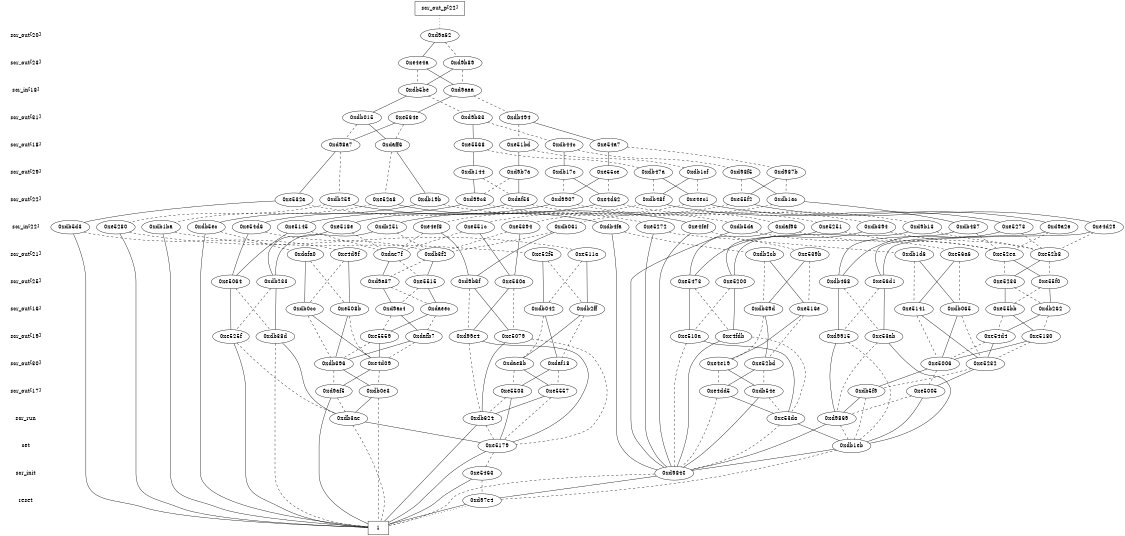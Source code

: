digraph "DD" {
size = "7.5,10"
center = true;
edge [dir = none];
{ node [shape = plaintext];
  edge [style = invis];
  "CONST NODES" [style = invis];
" scr_out[20] " -> " scr_out[23] " -> " scr_in[18] " -> " scr_out[31] " -> " scr_out[18] " -> " scr_out[29] " -> " scr_out[22] " -> " scr_in[22] " -> " scr_out[21] " -> " scr_out[25] " -> " scr_out[16] " -> " scr_out[19] " -> " scr_out[30] " -> " scr_out[17] " -> " scr_run " -> " set " -> " scr_init " -> " reset " -> "CONST NODES"; 
}
{ rank = same; node [shape = box]; edge [style = invis];
"  scr_out_p[22]  "; }
{ rank = same; " scr_out[20] ";
"0xd9a62";
}
{ rank = same; " scr_out[23] ";
"0xe4e4a";
"0xd9b89";
}
{ rank = same; " scr_in[18] ";
"0xdb5be";
"0xd9aaa";
}
{ rank = same; " scr_out[31] ";
"0xdb494";
"0xdb015";
"0xe564e";
"0xd9b83";
}
{ rank = same; " scr_out[18] ";
"0xe5568";
"0xe51bd";
"0xdb44c";
"0xdaff6";
"0xe54a7";
"0xd98a7";
}
{ rank = same; " scr_out[29] ";
"0xdb17c";
"0xdb144";
"0xdb1cf";
"0xd9b7a";
"0xd98f5";
"0xdb47a";
"0xe55ce";
"0xd987b";
}
{ rank = same; " scr_out[22] ";
"0xe532a";
"0xe55f2";
"0xd9907";
"0xdb48f";
"0xdb19b";
"0xdaf56";
"0xe4d62";
"0xe52a8";
"0xe4ec1";
"0xd99c3";
"0xdb259";
"0xdb1ac";
}
{ rank = same; " scr_in[22] ";
"0xdb4fa";
"0xd9b13";
"0xdb5d3";
"0xe54d6";
"0xdb5da";
"0xe5272";
"0xe5280";
"0xe4d29";
"0xe551c";
"0xdb487";
"0xe5394";
"0xe5273";
"0xe518e";
"0xdb251";
"0xdb1ba";
"0xdb5ec";
"0xe4ef8";
"0xe4fef";
"0xdaf96";
"0xe5251";
"0xdb061";
"0xe5145";
"0xd9a2a";
"0xdb394";
}
{ rank = same; " scr_out[21] ";
"0xe52ea";
"0xdb1d6";
"0xe52b8";
"0xe52f5";
"0xdb2cb";
"0xdafa0";
"0xdae7f";
"0xe4d9f";
"0xe56a6";
"0xe539b";
"0xdb3f2";
"0xe511a";
}
{ rank = same; " scr_out[25] ";
"0xdb468";
"0xd9a37";
"0xd9b6f";
"0xe5515";
"0xe56d1";
"0xe5064";
"0xe530a";
"0xe5233";
"0xdb233";
"0xe55f0";
"0xe5473";
"0xe5200";
}
{ rank = same; " scr_out[16] ";
"0xd9ac4";
"0xdaeec";
"0xdb39d";
"0xdb0cc";
"0xe55bb";
"0xdb042";
"0xe5141";
"0xe508b";
"0xe516e";
"0xdb065";
"0xdb2ff";
"0xdb262";
}
{ rank = same; " scr_out[19] ";
"0xd99e4";
"0xe525f";
"0xe510a";
"0xd9915";
"0xdb38d";
"0xe5559";
"0xe54d4";
"0xdafb7";
"0xe53ab";
"0xe4fdb";
"0xe5180";
"0xe5079";
}
{ rank = same; " scr_out[30] ";
"0xe4e19";
"0xdae8b";
"0xe52bd";
"0xe5006";
"0xdb396";
"0xdaf18";
"0xe4d09";
"0xe5232";
}
{ rank = same; " scr_out[17] ";
"0xe5503";
"0xd9af5";
"0xe4dd5";
"0xdb5f9";
"0xdb0e3";
"0xe5005";
"0xdb54e";
"0xe5557";
}
{ rank = same; " scr_run ";
"0xe53da";
"0xdb3ae";
"0xd9869";
"0xdb624";
}
{ rank = same; " set ";
"0xe5179";
"0xdb1eb";
}
{ rank = same; " scr_init ";
"0xe5463";
"0xd9840";
}
{ rank = same; " reset ";
"0xd97e4";
}
{ rank = same; "CONST NODES";
{ node [shape = box]; "0xd979d";
}
}
"  scr_out_p[22]  " -> "0xd9a62" [style = dotted];
"0xd9a62" -> "0xe4e4a";
"0xd9a62" -> "0xd9b89" [style = dashed];
"0xe4e4a" -> "0xd9aaa";
"0xe4e4a" -> "0xdb5be" [style = dashed];
"0xd9b89" -> "0xdb5be";
"0xd9b89" -> "0xd9aaa" [style = dashed];
"0xdb5be" -> "0xdb015";
"0xdb5be" -> "0xd9b83" [style = dashed];
"0xd9aaa" -> "0xe564e";
"0xd9aaa" -> "0xdb494" [style = dashed];
"0xdb494" -> "0xe54a7";
"0xdb494" -> "0xe51bd" [style = dashed];
"0xdb015" -> "0xdaff6";
"0xdb015" -> "0xd98a7" [style = dashed];
"0xe564e" -> "0xd98a7";
"0xe564e" -> "0xdaff6" [style = dashed];
"0xd9b83" -> "0xe5568";
"0xd9b83" -> "0xdb44c" [style = dashed];
"0xe5568" -> "0xdb144";
"0xe5568" -> "0xdb47a" [style = dashed];
"0xe51bd" -> "0xd9b7a";
"0xe51bd" -> "0xdb1cf" [style = dashed];
"0xdb44c" -> "0xdb17c";
"0xdb44c" -> "0xd98f5" [style = dashed];
"0xdaff6" -> "0xdb19b";
"0xdaff6" -> "0xe52a8" [style = dashed];
"0xe54a7" -> "0xe55ce";
"0xe54a7" -> "0xd987b" [style = dashed];
"0xd98a7" -> "0xe532a";
"0xd98a7" -> "0xdb259" [style = dashed];
"0xdb17c" -> "0xe4d62";
"0xdb17c" -> "0xd9907" [style = dashed];
"0xdb144" -> "0xd99c3";
"0xdb144" -> "0xdaf56" [style = dashed];
"0xdb1cf" -> "0xdb48f";
"0xdb1cf" -> "0xe4ec1" [style = dashed];
"0xd9b7a" -> "0xdaf56";
"0xd9b7a" -> "0xd99c3" [style = dashed];
"0xd98f5" -> "0xdb1ac";
"0xd98f5" -> "0xe55f2" [style = dashed];
"0xdb47a" -> "0xe4ec1";
"0xdb47a" -> "0xdb48f" [style = dashed];
"0xe55ce" -> "0xd9907";
"0xe55ce" -> "0xe4d62" [style = dashed];
"0xd987b" -> "0xe55f2";
"0xd987b" -> "0xdb1ac" [style = dashed];
"0xe532a" -> "0xdb5d3";
"0xe532a" -> "0xe5272" [style = dashed];
"0xe55f2" -> "0xe4d29";
"0xe55f2" -> "0xe551c" [style = dashed];
"0xd9907" -> "0xe5145";
"0xd9907" -> "0xd9b13" [style = dashed];
"0xdb48f" -> "0xe5273";
"0xdb48f" -> "0xe4ef8" [style = dashed];
"0xdb19b" -> "0xdb5ec";
"0xdb19b" -> "0xdb5da" [style = dashed];
"0xdaf56" -> "0xe518e";
"0xdaf56" -> "0xdb394" [style = dashed];
"0xe4d62" -> "0xdb251";
"0xe4d62" -> "0xdaf96" [style = dashed];
"0xe52a8" -> "0xdb4fa";
"0xe52a8" -> "0xdb1ba" [style = dashed];
"0xe4ec1" -> "0xd9a2a";
"0xe4ec1" -> "0xe5394" [style = dashed];
"0xd99c3" -> "0xe54d6";
"0xd99c3" -> "0xe5251" [style = dashed];
"0xdb259" -> "0xe4fef";
"0xdb259" -> "0xe5280" [style = dashed];
"0xdb1ac" -> "0xdb487";
"0xdb1ac" -> "0xdb061" [style = dashed];
"0xdb4fa" -> "0xd9840";
"0xdb4fa" -> "0xdb2cb" [style = dashed];
"0xd9b13" -> "0xe5200";
"0xd9b13" -> "0xe52b8" [style = dashed];
"0xdb5d3" -> "0xd979d";
"0xdb5d3" -> "0xe4d9f" [style = dashed];
"0xe54d6" -> "0xe5064";
"0xe54d6" -> "0xdb3f2" [style = dashed];
"0xdb5da" -> "0xd9840";
"0xdb5da" -> "0xe56a6" [style = dashed];
"0xe5272" -> "0xd9840";
"0xe5272" -> "0xdb1d6" [style = dashed];
"0xe5280" -> "0xd979d";
"0xe5280" -> "0xe511a" [style = dashed];
"0xe4d29" -> "0xe56d1";
"0xe4d29" -> "0xe52b8" [style = dashed];
"0xe551c" -> "0xe530a";
"0xe551c" -> "0xdae7f" [style = dashed];
"0xdb487" -> "0xdb468";
"0xdb487" -> "0xe52ea" [style = dashed];
"0xe5394" -> "0xe530a";
"0xe5394" -> "0xdb3f2" [style = dashed];
"0xe5273" -> "0xdb468";
"0xe5273" -> "0xe52b8" [style = dashed];
"0xe518e" -> "0xdb233";
"0xe518e" -> "0xdae7f" [style = dashed];
"0xdb251" -> "0xdb233";
"0xdb251" -> "0xdb3f2" [style = dashed];
"0xdb1ba" -> "0xd979d";
"0xdb1ba" -> "0xe52f5" [style = dashed];
"0xdb5ec" -> "0xd979d";
"0xdb5ec" -> "0xdafa0" [style = dashed];
"0xe4ef8" -> "0xd9b6f";
"0xe4ef8" -> "0xdae7f" [style = dashed];
"0xe4fef" -> "0xd9840";
"0xe4fef" -> "0xe539b" [style = dashed];
"0xdaf96" -> "0xe5473";
"0xdaf96" -> "0xe52ea" [style = dashed];
"0xe5251" -> "0xe5200";
"0xe5251" -> "0xe52ea" [style = dashed];
"0xdb061" -> "0xd9b6f";
"0xdb061" -> "0xdb3f2" [style = dashed];
"0xe5145" -> "0xe5064";
"0xe5145" -> "0xdae7f" [style = dashed];
"0xd9a2a" -> "0xe56d1";
"0xd9a2a" -> "0xe52ea" [style = dashed];
"0xdb394" -> "0xe5473";
"0xdb394" -> "0xe52b8" [style = dashed];
"0xe52ea" -> "0xe55f0";
"0xe52ea" -> "0xe5233" [style = dashed];
"0xdb1d6" -> "0xdb065";
"0xdb1d6" -> "0xe5141" [style = dashed];
"0xe52b8" -> "0xe5233";
"0xe52b8" -> "0xe55f0" [style = dashed];
"0xe52f5" -> "0xdb042";
"0xe52f5" -> "0xdb2ff" [style = dashed];
"0xdb2cb" -> "0xe516e";
"0xdb2cb" -> "0xdb39d" [style = dashed];
"0xdafa0" -> "0xdb0cc";
"0xdafa0" -> "0xe508b" [style = dashed];
"0xdae7f" -> "0xd9a37";
"0xdae7f" -> "0xe5515" [style = dashed];
"0xe4d9f" -> "0xe508b";
"0xe4d9f" -> "0xdb0cc" [style = dashed];
"0xe56a6" -> "0xe5141";
"0xe56a6" -> "0xdb065" [style = dashed];
"0xe539b" -> "0xdb39d";
"0xe539b" -> "0xe516e" [style = dashed];
"0xdb3f2" -> "0xe5515";
"0xdb3f2" -> "0xd9a37" [style = dashed];
"0xe511a" -> "0xdb2ff";
"0xe511a" -> "0xdb042" [style = dashed];
"0xdb468" -> "0xd9915";
"0xdb468" -> "0xe53ab" [style = dashed];
"0xd9a37" -> "0xd9ac4";
"0xd9a37" -> "0xdaeec" [style = dashed];
"0xd9b6f" -> "0xe5079";
"0xd9b6f" -> "0xd99e4" [style = dashed];
"0xe5515" -> "0xdaeec";
"0xe5515" -> "0xd9ac4" [style = dashed];
"0xe56d1" -> "0xe53ab";
"0xe56d1" -> "0xd9915" [style = dashed];
"0xe5064" -> "0xe525f";
"0xe5064" -> "0xdb38d" [style = dashed];
"0xe530a" -> "0xd99e4";
"0xe530a" -> "0xe5079" [style = dashed];
"0xe5233" -> "0xe55bb";
"0xe5233" -> "0xdb262" [style = dashed];
"0xdb233" -> "0xdb38d";
"0xdb233" -> "0xe525f" [style = dashed];
"0xe55f0" -> "0xdb262";
"0xe55f0" -> "0xe55bb" [style = dashed];
"0xe5473" -> "0xe510a";
"0xe5473" -> "0xe4fdb" [style = dashed];
"0xe5200" -> "0xe4fdb";
"0xe5200" -> "0xe510a" [style = dashed];
"0xd9ac4" -> "0xdafb7";
"0xd9ac4" -> "0xe5559" [style = dashed];
"0xdaeec" -> "0xe5559";
"0xdaeec" -> "0xdafb7" [style = dashed];
"0xdb39d" -> "0xe52bd";
"0xdb39d" -> "0xe4e19" [style = dashed];
"0xdb0cc" -> "0xe4d09";
"0xdb0cc" -> "0xdb396" [style = dashed];
"0xe55bb" -> "0xe5180";
"0xe55bb" -> "0xe54d4" [style = dashed];
"0xdb042" -> "0xdaf18";
"0xdb042" -> "0xdae8b" [style = dashed];
"0xe5141" -> "0xe5232";
"0xe5141" -> "0xe5006" [style = dashed];
"0xe508b" -> "0xdb396";
"0xe508b" -> "0xe4d09" [style = dashed];
"0xe516e" -> "0xe4e19";
"0xe516e" -> "0xe52bd" [style = dashed];
"0xdb065" -> "0xe5006";
"0xdb065" -> "0xe5232" [style = dashed];
"0xdb2ff" -> "0xdae8b";
"0xdb2ff" -> "0xdaf18" [style = dashed];
"0xdb262" -> "0xe54d4";
"0xdb262" -> "0xe5180" [style = dashed];
"0xd99e4" -> "0xe5179";
"0xd99e4" -> "0xdb624" [style = dashed];
"0xe525f" -> "0xd979d";
"0xe525f" -> "0xdb3ae" [style = dashed];
"0xe510a" -> "0xe53da";
"0xe510a" -> "0xd9840" [style = dashed];
"0xd9915" -> "0xd9869";
"0xd9915" -> "0xdb1eb" [style = dashed];
"0xdb38d" -> "0xdb3ae";
"0xdb38d" -> "0xd979d" [style = dashed];
"0xe5559" -> "0xe4d09";
"0xe5559" -> "0xdb396" [style = dashed];
"0xe54d4" -> "0xe5232";
"0xe54d4" -> "0xe5006" [style = dashed];
"0xdafb7" -> "0xdb396";
"0xdafb7" -> "0xe4d09" [style = dashed];
"0xe53ab" -> "0xdb1eb";
"0xe53ab" -> "0xd9869" [style = dashed];
"0xe4fdb" -> "0xd9840";
"0xe4fdb" -> "0xe53da" [style = dashed];
"0xe5180" -> "0xe5006";
"0xe5180" -> "0xe5232" [style = dashed];
"0xe5079" -> "0xdb624";
"0xe5079" -> "0xe5179" [style = dashed];
"0xe4e19" -> "0xdb54e";
"0xe4e19" -> "0xe4dd5" [style = dashed];
"0xdae8b" -> "0xe5557";
"0xdae8b" -> "0xe5503" [style = dashed];
"0xe52bd" -> "0xe4dd5";
"0xe52bd" -> "0xdb54e" [style = dashed];
"0xe5006" -> "0xdb5f9";
"0xe5006" -> "0xe5005" [style = dashed];
"0xdb396" -> "0xdb0e3";
"0xdb396" -> "0xd9af5" [style = dashed];
"0xdaf18" -> "0xe5503";
"0xdaf18" -> "0xe5557" [style = dashed];
"0xe4d09" -> "0xd9af5";
"0xe4d09" -> "0xdb0e3" [style = dashed];
"0xe5232" -> "0xe5005";
"0xe5232" -> "0xdb5f9" [style = dashed];
"0xe5503" -> "0xe5179";
"0xe5503" -> "0xdb624" [style = dashed];
"0xd9af5" -> "0xd979d";
"0xd9af5" -> "0xdb3ae" [style = dashed];
"0xe4dd5" -> "0xe53da";
"0xe4dd5" -> "0xd9840" [style = dashed];
"0xdb5f9" -> "0xd9869";
"0xdb5f9" -> "0xdb1eb" [style = dashed];
"0xdb0e3" -> "0xdb3ae";
"0xdb0e3" -> "0xd979d" [style = dashed];
"0xe5005" -> "0xdb1eb";
"0xe5005" -> "0xd9869" [style = dashed];
"0xdb54e" -> "0xd9840";
"0xdb54e" -> "0xe53da" [style = dashed];
"0xe5557" -> "0xdb624";
"0xe5557" -> "0xe5179" [style = dashed];
"0xe53da" -> "0xdb1eb";
"0xe53da" -> "0xd9840" [style = dashed];
"0xdb3ae" -> "0xe5179";
"0xdb3ae" -> "0xd979d" [style = dashed];
"0xd9869" -> "0xd9840";
"0xd9869" -> "0xdb1eb" [style = dashed];
"0xdb624" -> "0xd979d";
"0xdb624" -> "0xe5179" [style = dashed];
"0xe5179" -> "0xd979d";
"0xe5179" -> "0xe5463" [style = dashed];
"0xdb1eb" -> "0xd9840";
"0xdb1eb" -> "0xd97e4" [style = dashed];
"0xe5463" -> "0xd979d";
"0xe5463" -> "0xd97e4" [style = dashed];
"0xd9840" -> "0xd97e4";
"0xd9840" -> "0xd979d" [style = dashed];
"0xd97e4" -> "0xd979d";
"0xd97e4" -> "0xd979d" [style = dotted];
"0xd979d" [label = "1"];
}
